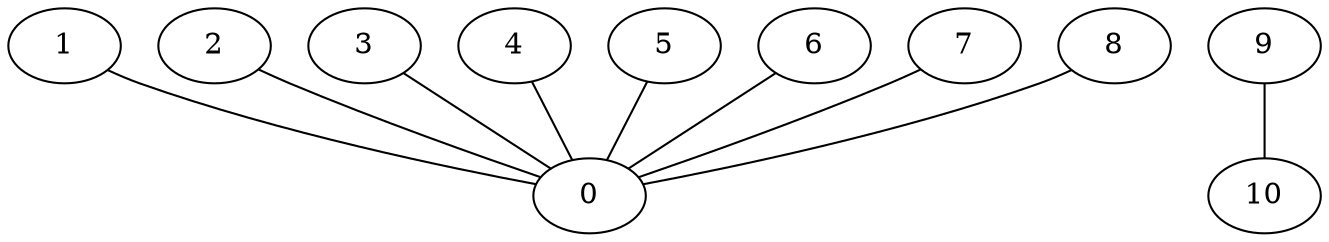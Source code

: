 graph G {
0;
1;
2;
3;
4;
5;
6;
7;
8;
9;
10;
1--0 ;
5--0 ;
4--0 ;
3--0 ;
2--0 ;
6--0 ;
8--0 ;
7--0 ;
9--10 ;
}

